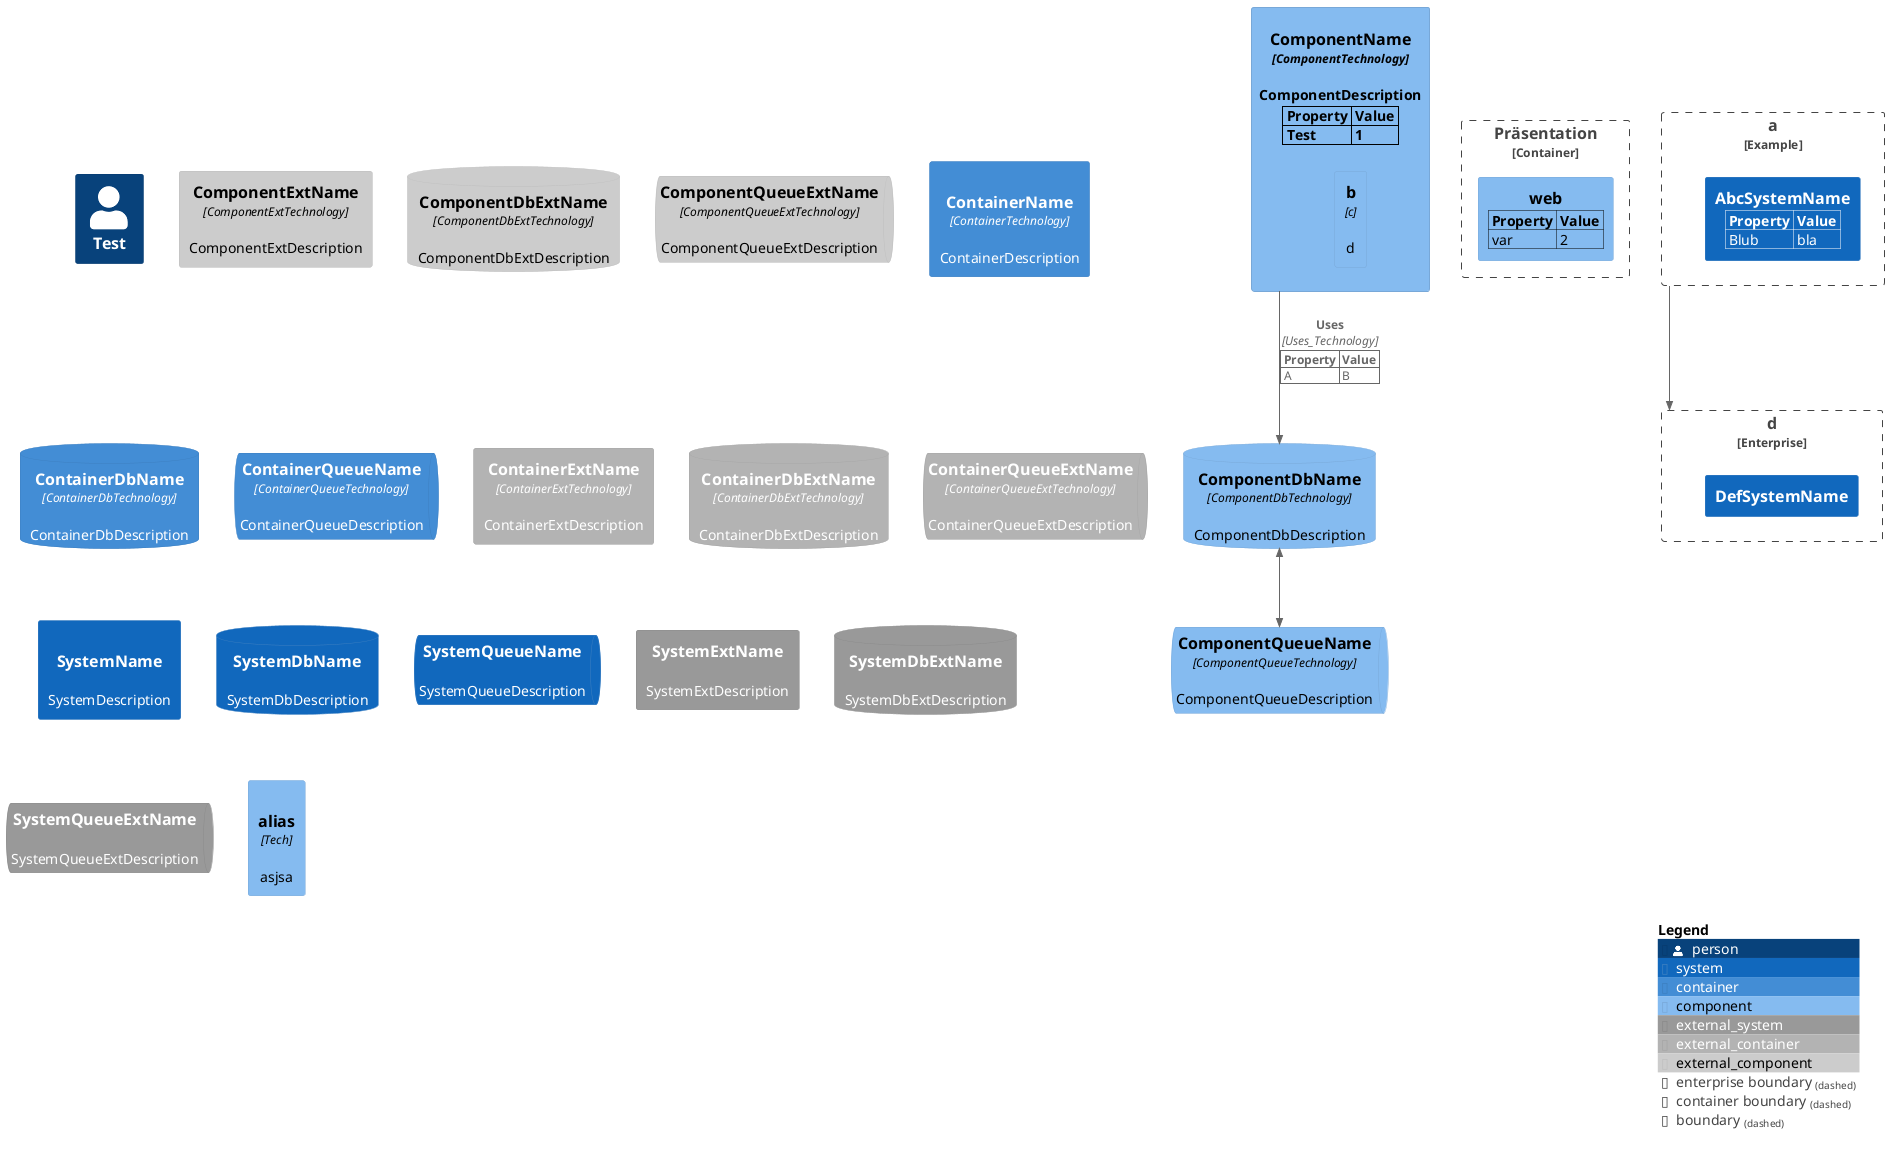 @startuml

!include <C4/C4_Component>

Container_Boundary(presentation, "Präsentation", $tags="Label1+Label2") {
  AddProperty("var", 2)
  Component(web, "web", $tags="Label3+Label4")
}

AddProperty("Test", "1")
Component(component1, "ComponentName", "ComponentTechnology", "ComponentDescription", "ignoreSprite", "ComponentTag") {
    Component(a, "b", "c", "d")
}

Person(test111, "Test")
AddProperty("Blub", "bla")
Boundary(abc, "a", "Example", $tags="Layer") {
    System(abcSystem, "AbcSystemName")
}

Enterprise_Boundary(def, "d", "System") {
    System(defSystem, "DefSystemName")
}

Rel(abc, def, "")

ComponentDb(componentDb1, "ComponentDbName", "ComponentDbTechnology", "ComponentDbDescription", $tags="ComponentDbTag")
ComponentQueue(componentQueue1, "ComponentQueueName", "ComponentQueueTechnology", "ComponentQueueDescription", $tags="ComponentQueueTag")
BiRel(componentDb1, componentQueue1, "")

Component_Ext(component_ext1, "ComponentExtName", "ComponentExtTechnology", "ComponentExtDescription", $tags="ComponentExtTag")
ComponentDb_Ext(componentDb_ext1, "ComponentDbExtName", "ComponentDbExtTechnology", "ComponentDbExtDescription", $tags="ComponentDbTag")
ComponentQueue_Ext(componentQueue_ext1, "ComponentQueueExtName", "ComponentQueueExtTechnology", "ComponentQueueExtDescription", $tags="ComponentQueueTag")

Container(container1, "ContainerName", "ContainerTechnology", "ContainerDescription", "ignoreSprite", "ContainerTag")
ContainerDb(containerDb1, "ContainerDbName", "ContainerDbTechnology", "ContainerDbDescription", $tags="ContainerDbTag")
ContainerQueue(containerQueue1, "ContainerQueueName", "ContainerQueueTechnology", "ContainerQueueDescription", $tags="ContainerQueueTag")

Container_Ext(container_ext1, "ContainerExtName", "ContainerExtTechnology", "ContainerExtDescription", $tags="ContainerExtTag")
ContainerDb_Ext(containerDb_ext1, "ContainerDbExtName", "ContainerDbExtTechnology", "ContainerDbExtDescription", $tags="ContainerDbTag")
ContainerQueue_Ext(containerQueue_ext1, "ContainerQueueExtName", "ContainerQueueExtTechnology", "ContainerQueueExtDescription", $tags="ContainerQueueTag")

System(system1, "SystemName", "SystemDescription", "ignoreSprite", "SystemTag")
SystemDb(systemDb1, "SystemDbName", "SystemDbDescription", $tags="SystemDbTag")
SystemQueue(systemQueue1, "SystemQueueName", "SystemQueueDescription", $tags="SystemQueueTag")

System_Ext(system_ext1, "SystemExtName", "SystemExtDescription", $tags="SystemExtTag")
SystemDb_Ext(systemDb_ext1, "SystemDbExtName", "SystemDbExtDescription", $tags="SystemDbTag")
SystemQueue_Ext(systemQueue_ext1, "SystemQueueExtName", "SystemQueueExtDescription", $tags="SystemQueueTag")

Component($label=alias, $alias=label, "Tech", $descr = "asjsa", $tags="abab", $sprite="ababa")

AddProperty("A", "B")
Rel(component1, componentDb1, "Uses", "Uses_Technology", $tags="USES_DB")

SHOW_LEGEND()

@enduml